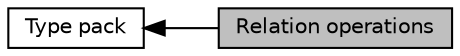 digraph "Relation operations"
{
  edge [fontname="Helvetica",fontsize="10",labelfontname="Helvetica",labelfontsize="10"];
  node [fontname="Helvetica",fontsize="10",shape=box];
  rankdir=LR;
  Node1 [label="Relation operations",height=0.2,width=0.4,color="black", fillcolor="grey75", style="filled", fontcolor="black",tooltip="Type pack relation operations."];
  Node2 [label="Type pack",height=0.2,width=0.4,color="black", fillcolor="white", style="filled",URL="$group__TypePack.html",tooltip="A C++11 type list implementation."];
  Node2->Node1 [shape=plaintext, dir="back", style="solid"];
}
